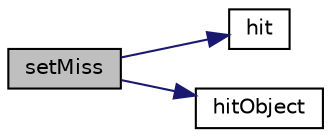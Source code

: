 digraph "setMiss"
{
  bgcolor="transparent";
  edge [fontname="Helvetica",fontsize="10",labelfontname="Helvetica",labelfontsize="10"];
  node [fontname="Helvetica",fontsize="10",shape=record];
  rankdir="LR";
  Node1 [label="setMiss",height=0.2,width=0.4,color="black", fillcolor="grey75", style="filled" fontcolor="black"];
  Node1 -> Node2 [color="midnightblue",fontsize="10",style="solid",fontname="Helvetica"];
  Node2 [label="hit",height=0.2,width=0.4,color="black",URL="$classFoam_1_1objectHit.html#ad963d38a624b8bf8b37c210109dba03c",tooltip="Is there a hit. "];
  Node1 -> Node3 [color="midnightblue",fontsize="10",style="solid",fontname="Helvetica"];
  Node3 [label="hitObject",height=0.2,width=0.4,color="black",URL="$classFoam_1_1objectHit.html#a25cc6ab2d5f6b90e08fc257807245d18",tooltip="Return hit object. "];
}

